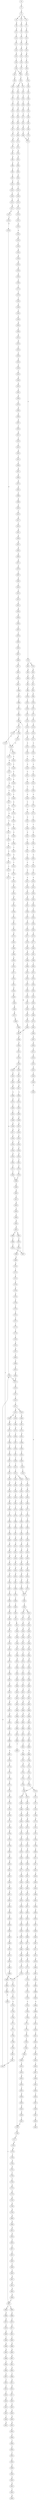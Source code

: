 strict digraph  {
	S0 -> S1 [ label = T ];
	S1 -> S2 [ label = C ];
	S2 -> S3 [ label = A ];
	S2 -> S4 [ label = G ];
	S2 -> S5 [ label = C ];
	S3 -> S6 [ label = A ];
	S4 -> S7 [ label = A ];
	S5 -> S8 [ label = A ];
	S6 -> S9 [ label = G ];
	S7 -> S10 [ label = G ];
	S8 -> S11 [ label = G ];
	S9 -> S12 [ label = C ];
	S10 -> S13 [ label = C ];
	S11 -> S14 [ label = C ];
	S12 -> S15 [ label = G ];
	S13 -> S16 [ label = G ];
	S14 -> S17 [ label = G ];
	S15 -> S18 [ label = A ];
	S16 -> S19 [ label = A ];
	S17 -> S20 [ label = A ];
	S18 -> S21 [ label = G ];
	S19 -> S22 [ label = G ];
	S20 -> S23 [ label = G ];
	S21 -> S24 [ label = T ];
	S22 -> S25 [ label = T ];
	S23 -> S26 [ label = T ];
	S24 -> S27 [ label = C ];
	S25 -> S28 [ label = C ];
	S26 -> S29 [ label = C ];
	S27 -> S30 [ label = C ];
	S28 -> S31 [ label = G ];
	S29 -> S30 [ label = C ];
	S29 -> S32 [ label = T ];
	S30 -> S33 [ label = C ];
	S31 -> S34 [ label = A ];
	S32 -> S35 [ label = C ];
	S33 -> S36 [ label = T ];
	S33 -> S37 [ label = G ];
	S34 -> S38 [ label = A ];
	S35 -> S39 [ label = G ];
	S36 -> S40 [ label = C ];
	S37 -> S41 [ label = C ];
	S38 -> S42 [ label = C ];
	S39 -> S43 [ label = T ];
	S40 -> S44 [ label = C ];
	S41 -> S45 [ label = C ];
	S42 -> S46 [ label = C ];
	S43 -> S47 [ label = C ];
	S44 -> S48 [ label = G ];
	S45 -> S49 [ label = T ];
	S46 -> S50 [ label = T ];
	S47 -> S51 [ label = T ];
	S48 -> S52 [ label = G ];
	S49 -> S53 [ label = G ];
	S50 -> S54 [ label = G ];
	S51 -> S55 [ label = G ];
	S52 -> S56 [ label = T ];
	S53 -> S57 [ label = T ];
	S54 -> S58 [ label = T ];
	S55 -> S59 [ label = T ];
	S56 -> S60 [ label = C ];
	S57 -> S61 [ label = C ];
	S58 -> S62 [ label = C ];
	S59 -> S63 [ label = T ];
	S60 -> S64 [ label = T ];
	S61 -> S65 [ label = G ];
	S62 -> S66 [ label = G ];
	S63 -> S67 [ label = C ];
	S64 -> S68 [ label = G ];
	S65 -> S69 [ label = C ];
	S66 -> S70 [ label = C ];
	S67 -> S71 [ label = C ];
	S68 -> S72 [ label = G ];
	S69 -> S73 [ label = G ];
	S70 -> S73 [ label = G ];
	S71 -> S74 [ label = G ];
	S72 -> S75 [ label = A ];
	S73 -> S76 [ label = C ];
	S74 -> S77 [ label = T ];
	S75 -> S78 [ label = G ];
	S76 -> S79 [ label = G ];
	S76 -> S80 [ label = A ];
	S77 -> S81 [ label = G ];
	S78 -> S82 [ label = G ];
	S79 -> S83 [ label = A ];
	S80 -> S84 [ label = A ];
	S81 -> S85 [ label = G ];
	S82 -> S86 [ label = G ];
	S83 -> S87 [ label = G ];
	S84 -> S88 [ label = C ];
	S85 -> S89 [ label = C ];
	S86 -> S90 [ label = T ];
	S87 -> S91 [ label = C ];
	S88 -> S92 [ label = C ];
	S89 -> S93 [ label = C ];
	S90 -> S94 [ label = G ];
	S91 -> S95 [ label = A ];
	S92 -> S96 [ label = C ];
	S93 -> S97 [ label = C ];
	S94 -> S98 [ label = T ];
	S95 -> S99 [ label = G ];
	S96 -> S100 [ label = G ];
	S97 -> S101 [ label = G ];
	S98 -> S102 [ label = T ];
	S99 -> S103 [ label = T ];
	S100 -> S104 [ label = T ];
	S101 -> S105 [ label = T ];
	S102 -> S106 [ label = C ];
	S103 -> S107 [ label = G ];
	S104 -> S108 [ label = A ];
	S105 -> S109 [ label = C ];
	S106 -> S110 [ label = C ];
	S107 -> S111 [ label = C ];
	S108 -> S112 [ label = C ];
	S109 -> S113 [ label = C ];
	S110 -> S114 [ label = A ];
	S111 -> S115 [ label = A ];
	S112 -> S116 [ label = A ];
	S113 -> S117 [ label = A ];
	S114 -> S118 [ label = G ];
	S115 -> S119 [ label = A ];
	S116 -> S120 [ label = G ];
	S117 -> S121 [ label = G ];
	S118 -> S122 [ label = C ];
	S119 -> S123 [ label = C ];
	S120 -> S124 [ label = C ];
	S121 -> S125 [ label = T ];
	S122 -> S126 [ label = A ];
	S123 -> S127 [ label = A ];
	S124 -> S128 [ label = A ];
	S125 -> S129 [ label = A ];
	S126 -> S130 [ label = G ];
	S127 -> S131 [ label = G ];
	S128 -> S132 [ label = G ];
	S129 -> S133 [ label = G ];
	S130 -> S134 [ label = A ];
	S131 -> S135 [ label = C ];
	S132 -> S136 [ label = G ];
	S133 -> S137 [ label = G ];
	S133 -> S138 [ label = C ];
	S134 -> S139 [ label = T ];
	S135 -> S140 [ label = T ];
	S136 -> S141 [ label = T ];
	S137 -> S142 [ label = G ];
	S138 -> S143 [ label = T ];
	S139 -> S144 [ label = A ];
	S140 -> S145 [ label = A ];
	S141 -> S146 [ label = G ];
	S142 -> S147 [ label = T ];
	S143 -> S148 [ label = C ];
	S144 -> S149 [ label = A ];
	S145 -> S150 [ label = C ];
	S146 -> S151 [ label = C ];
	S147 -> S152 [ label = C ];
	S148 -> S153 [ label = C ];
	S149 -> S154 [ label = A ];
	S150 -> S155 [ label = G ];
	S151 -> S156 [ label = A ];
	S152 -> S157 [ label = A ];
	S153 -> S158 [ label = A ];
	S154 -> S159 [ label = A ];
	S155 -> S160 [ label = A ];
	S156 -> S161 [ label = C ];
	S157 -> S162 [ label = C ];
	S158 -> S163 [ label = C ];
	S159 -> S164 [ label = A ];
	S160 -> S165 [ label = G ];
	S161 -> S166 [ label = G ];
	S162 -> S167 [ label = T ];
	S163 -> S168 [ label = C ];
	S164 -> S169 [ label = C ];
	S165 -> S170 [ label = A ];
	S166 -> S171 [ label = C ];
	S167 -> S172 [ label = C ];
	S168 -> S173 [ label = G ];
	S169 -> S174 [ label = T ];
	S170 -> S175 [ label = A ];
	S171 -> S176 [ label = G ];
	S172 -> S177 [ label = G ];
	S173 -> S178 [ label = G ];
	S174 -> S179 [ label = T ];
	S175 -> S180 [ label = C ];
	S176 -> S181 [ label = G ];
	S177 -> S182 [ label = C ];
	S178 -> S183 [ label = A ];
	S179 -> S184 [ label = T ];
	S180 -> S185 [ label = T ];
	S181 -> S186 [ label = T ];
	S182 -> S187 [ label = T ];
	S183 -> S188 [ label = C ];
	S184 -> S189 [ label = G ];
	S185 -> S190 [ label = G ];
	S186 -> S191 [ label = G ];
	S187 -> S192 [ label = T ];
	S188 -> S193 [ label = G ];
	S189 -> S194 [ label = C ];
	S190 -> S195 [ label = G ];
	S191 -> S196 [ label = C ];
	S192 -> S197 [ label = C ];
	S193 -> S198 [ label = T ];
	S194 -> S199 [ label = C ];
	S195 -> S200 [ label = C ];
	S196 -> S201 [ label = C ];
	S197 -> S202 [ label = A ];
	S198 -> S203 [ label = C ];
	S199 -> S204 [ label = G ];
	S200 -> S205 [ label = G ];
	S201 -> S206 [ label = G ];
	S202 -> S207 [ label = T ];
	S203 -> S208 [ label = G ];
	S204 -> S209 [ label = T ];
	S205 -> S210 [ label = C ];
	S206 -> S211 [ label = C ];
	S207 -> S212 [ label = C ];
	S208 -> S213 [ label = T ];
	S209 -> S214 [ label = A ];
	S210 -> S215 [ label = A ];
	S211 -> S216 [ label = A ];
	S212 -> S217 [ label = C ];
	S213 -> S218 [ label = G ];
	S214 -> S219 [ label = G ];
	S215 -> S220 [ label = G ];
	S216 -> S221 [ label = A ];
	S217 -> S222 [ label = A ];
	S218 -> S223 [ label = A ];
	S219 -> S224 [ label = C ];
	S220 -> S225 [ label = C ];
	S221 -> S226 [ label = C ];
	S222 -> S227 [ label = G ];
	S223 -> S228 [ label = C ];
	S224 -> S229 [ label = C ];
	S225 -> S230 [ label = G ];
	S226 -> S231 [ label = C ];
	S227 -> S232 [ label = A ];
	S228 -> S233 [ label = C ];
	S229 -> S234 [ label = G ];
	S230 -> S235 [ label = G ];
	S231 -> S236 [ label = A ];
	S232 -> S237 [ label = A ];
	S233 -> S238 [ label = G ];
	S234 -> S239 [ label = G ];
	S235 -> S240 [ label = G ];
	S236 -> S241 [ label = G ];
	S237 -> S242 [ label = C ];
	S238 -> S243 [ label = G ];
	S239 -> S244 [ label = T ];
	S240 -> S245 [ label = T ];
	S241 -> S246 [ label = T ];
	S242 -> S247 [ label = C ];
	S243 -> S248 [ label = T ];
	S244 -> S249 [ label = G ];
	S245 -> S250 [ label = G ];
	S246 -> S251 [ label = C ];
	S247 -> S252 [ label = A ];
	S247 -> S253 [ label = G ];
	S248 -> S254 [ label = C ];
	S249 -> S255 [ label = A ];
	S250 -> S256 [ label = C ];
	S251 -> S257 [ label = G ];
	S252 -> S258 [ label = G ];
	S252 -> S259 [ label = C ];
	S253 -> S260 [ label = G ];
	S254 -> S261 [ label = G ];
	S255 -> S262 [ label = C ];
	S256 -> S263 [ label = C ];
	S257 -> S264 [ label = C ];
	S258 -> S265 [ label = A ];
	S259 -> S266 [ label = C ];
	S260 -> S267 [ label = A ];
	S261 -> S268 [ label = C ];
	S262 -> S269 [ label = G ];
	S263 -> S270 [ label = G ];
	S264 -> S271 [ label = G ];
	S265 -> S272 [ label = C ];
	S266 -> S273 [ label = A ];
	S267 -> S274 [ label = C ];
	S268 -> S275 [ label = G ];
	S269 -> S276 [ label = T ];
	S270 -> S277 [ label = C ];
	S271 -> S278 [ label = C ];
	S272 -> S279 [ label = T ];
	S273 -> S280 [ label = C ];
	S274 -> S281 [ label = G ];
	S275 -> S282 [ label = T ];
	S276 -> S283 [ label = G ];
	S277 -> S284 [ label = C ];
	S278 -> S285 [ label = A ];
	S279 -> S286 [ label = C ];
	S280 -> S287 [ label = C ];
	S281 -> S288 [ label = C ];
	S282 -> S289 [ label = A ];
	S283 -> S290 [ label = G ];
	S284 -> S291 [ label = G ];
	S285 -> S292 [ label = G ];
	S286 -> S293 [ label = C ];
	S287 -> S294 [ label = C ];
	S288 -> S295 [ label = C ];
	S289 -> S296 [ label = G ];
	S290 -> S297 [ label = G ];
	S291 -> S298 [ label = G ];
	S292 -> S299 [ label = C ];
	S293 -> S300 [ label = C ];
	S294 -> S301 [ label = C ];
	S295 -> S302 [ label = C ];
	S296 -> S303 [ label = C ];
	S297 -> S304 [ label = T ];
	S298 -> S305 [ label = T ];
	S299 -> S306 [ label = C ];
	S300 -> S307 [ label = A ];
	S301 -> S308 [ label = T ];
	S302 -> S309 [ label = A ];
	S303 -> S310 [ label = C ];
	S304 -> S311 [ label = A ];
	S305 -> S312 [ label = G ];
	S306 -> S313 [ label = G ];
	S307 -> S314 [ label = T ];
	S308 -> S315 [ label = T ];
	S309 -> S316 [ label = T ];
	S310 -> S317 [ label = G ];
	S311 -> S318 [ label = C ];
	S312 -> S319 [ label = G ];
	S313 -> S320 [ label = G ];
	S314 -> S321 [ label = C ];
	S315 -> S322 [ label = C ];
	S316 -> S323 [ label = C ];
	S317 -> S324 [ label = C ];
	S318 -> S325 [ label = T ];
	S319 -> S326 [ label = T ];
	S320 -> S327 [ label = T ];
	S321 -> S328 [ label = T ];
	S322 -> S329 [ label = C ];
	S322 -> S330 [ label = G ];
	S323 -> S331 [ label = G ];
	S324 -> S332 [ label = T ];
	S325 -> S333 [ label = A ];
	S326 -> S334 [ label = G ];
	S327 -> S335 [ label = G ];
	S328 -> S336 [ label = G ];
	S329 -> S337 [ label = T ];
	S330 -> S338 [ label = A ];
	S331 -> S339 [ label = T ];
	S332 -> S340 [ label = G ];
	S333 -> S341 [ label = T ];
	S334 -> S342 [ label = G ];
	S335 -> S343 [ label = G ];
	S336 -> S344 [ label = C ];
	S337 -> S345 [ label = G ];
	S338 -> S346 [ label = T ];
	S339 -> S347 [ label = C ];
	S340 -> S348 [ label = G ];
	S341 -> S349 [ label = T ];
	S342 -> S350 [ label = A ];
	S343 -> S351 [ label = A ];
	S344 -> S352 [ label = C ];
	S345 -> S353 [ label = T ];
	S346 -> S354 [ label = C ];
	S347 -> S355 [ label = C ];
	S348 -> S356 [ label = A ];
	S349 -> S357 [ label = G ];
	S350 -> S358 [ label = A ];
	S351 -> S359 [ label = A ];
	S352 -> S360 [ label = A ];
	S353 -> S361 [ label = C ];
	S354 -> S362 [ label = G ];
	S355 -> S363 [ label = T ];
	S356 -> S364 [ label = A ];
	S357 -> S365 [ label = G ];
	S358 -> S366 [ label = C ];
	S359 -> S367 [ label = G ];
	S360 -> S368 [ label = G ];
	S361 -> S369 [ label = C ];
	S362 -> S370 [ label = T ];
	S363 -> S371 [ label = C ];
	S364 -> S372 [ label = G ];
	S365 -> S373 [ label = A ];
	S366 -> S374 [ label = C ];
	S367 -> S375 [ label = A ];
	S368 -> S376 [ label = T ];
	S369 -> S377 [ label = T ];
	S370 -> S378 [ label = T ];
	S371 -> S379 [ label = T ];
	S372 -> S380 [ label = A ];
	S373 -> S381 [ label = A ];
	S374 -> S382 [ label = T ];
	S375 -> S383 [ label = A ];
	S376 -> S384 [ label = C ];
	S377 -> S385 [ label = T ];
	S378 -> S386 [ label = T ];
	S379 -> S387 [ label = T ];
	S380 -> S388 [ label = A ];
	S381 -> S389 [ label = C ];
	S382 -> S390 [ label = C ];
	S383 -> S391 [ label = C ];
	S384 -> S392 [ label = G ];
	S385 -> S393 [ label = G ];
	S386 -> S394 [ label = G ];
	S387 -> S395 [ label = C ];
	S388 -> S391 [ label = C ];
	S389 -> S396 [ label = G ];
	S390 -> S397 [ label = G ];
	S391 -> S398 [ label = G ];
	S392 -> S399 [ label = T ];
	S393 -> S400 [ label = T ];
	S394 -> S401 [ label = T ];
	S395 -> S402 [ label = T ];
	S396 -> S403 [ label = G ];
	S397 -> S404 [ label = G ];
	S398 -> S405 [ label = G ];
	S399 -> S406 [ label = A ];
	S400 -> S407 [ label = A ];
	S401 -> S408 [ label = A ];
	S402 -> S409 [ label = C ];
	S403 -> S410 [ label = T ];
	S404 -> S411 [ label = C ];
	S405 -> S412 [ label = C ];
	S406 -> S413 [ label = A ];
	S407 -> S414 [ label = G ];
	S408 -> S415 [ label = G ];
	S409 -> S416 [ label = G ];
	S410 -> S417 [ label = A ];
	S411 -> S418 [ label = A ];
	S412 -> S419 [ label = A ];
	S413 -> S420 [ label = G ];
	S414 -> S421 [ label = G ];
	S415 -> S422 [ label = G ];
	S416 -> S423 [ label = G ];
	S417 -> S424 [ label = C ];
	S418 -> S425 [ label = C ];
	S419 -> S426 [ label = C ];
	S420 -> S427 [ label = A ];
	S421 -> S428 [ label = A ];
	S422 -> S429 [ label = A ];
	S423 -> S430 [ label = A ];
	S424 -> S431 [ label = G ];
	S425 -> S432 [ label = G ];
	S426 -> S433 [ label = C ];
	S426 -> S434 [ label = T ];
	S427 -> S435 [ label = C ];
	S428 -> S436 [ label = G ];
	S429 -> S437 [ label = A ];
	S430 -> S438 [ label = G ];
	S431 -> S439 [ label = A ];
	S432 -> S440 [ label = C ];
	S433 -> S441 [ label = G ];
	S434 -> S442 [ label = G ];
	S435 -> S443 [ label = G ];
	S436 -> S444 [ label = A ];
	S437 -> S445 [ label = A ];
	S438 -> S446 [ label = A ];
	S439 -> S447 [ label = A ];
	S440 -> S448 [ label = G ];
	S441 -> S449 [ label = G ];
	S442 -> S450 [ label = G ];
	S443 -> S451 [ label = G ];
	S444 -> S452 [ label = G ];
	S445 -> S453 [ label = G ];
	S446 -> S454 [ label = G ];
	S447 -> S455 [ label = G ];
	S448 -> S456 [ label = C ];
	S449 -> S457 [ label = G ];
	S450 -> S458 [ label = G ];
	S451 -> S459 [ label = C ];
	S452 -> S460 [ label = G ];
	S453 -> S461 [ label = G ];
	S454 -> S462 [ label = G ];
	S455 -> S463 [ label = A ];
	S456 -> S464 [ label = G ];
	S457 -> S465 [ label = A ];
	S458 -> S466 [ label = A ];
	S459 -> S467 [ label = T ];
	S460 -> S468 [ label = T ];
	S461 -> S469 [ label = T ];
	S462 -> S470 [ label = T ];
	S463 -> S471 [ label = A ];
	S464 -> S472 [ label = C ];
	S464 -> S473 [ label = G ];
	S465 -> S474 [ label = A ];
	S466 -> S475 [ label = A ];
	S467 -> S476 [ label = C ];
	S468 -> S477 [ label = C ];
	S469 -> S478 [ label = C ];
	S470 -> S477 [ label = C ];
	S471 -> S479 [ label = G ];
	S472 -> S480 [ label = G ];
	S473 -> S481 [ label = C ];
	S474 -> S482 [ label = T ];
	S475 -> S483 [ label = C ];
	S476 -> S484 [ label = T ];
	S477 -> S485 [ label = C ];
	S478 -> S486 [ label = C ];
	S479 -> S487 [ label = T ];
	S480 -> S488 [ label = T ];
	S481 -> S489 [ label = T ];
	S482 -> S490 [ label = T ];
	S483 -> S491 [ label = T ];
	S484 -> S492 [ label = C ];
	S485 -> S493 [ label = C ];
	S486 -> S494 [ label = C ];
	S487 -> S495 [ label = G ];
	S488 -> S496 [ label = C ];
	S489 -> S497 [ label = G ];
	S490 -> S498 [ label = G ];
	S491 -> S499 [ label = G ];
	S492 -> S500 [ label = G ];
	S493 -> S501 [ label = A ];
	S493 -> S502 [ label = G ];
	S494 -> S503 [ label = G ];
	S495 -> S504 [ label = T ];
	S496 -> S505 [ label = G ];
	S497 -> S506 [ label = G ];
	S498 -> S507 [ label = A ];
	S499 -> S508 [ label = G ];
	S500 -> S509 [ label = A ];
	S501 -> S510 [ label = G ];
	S502 -> S511 [ label = G ];
	S503 -> S512 [ label = A ];
	S504 -> S513 [ label = C ];
	S505 -> S514 [ label = A ];
	S506 -> S515 [ label = A ];
	S507 -> S516 [ label = A ];
	S508 -> S517 [ label = A ];
	S509 -> S518 [ label = A ];
	S510 -> S519 [ label = A ];
	S511 -> S520 [ label = A ];
	S512 -> S521 [ label = A ];
	S513 -> S522 [ label = C ];
	S514 -> S523 [ label = C ];
	S515 -> S524 [ label = A ];
	S516 -> S525 [ label = C ];
	S517 -> S526 [ label = C ];
	S518 -> S527 [ label = G ];
	S519 -> S528 [ label = G ];
	S520 -> S529 [ label = G ];
	S521 -> S530 [ label = G ];
	S522 -> S531 [ label = T ];
	S523 -> S532 [ label = G ];
	S524 -> S533 [ label = T ];
	S525 -> S534 [ label = C ];
	S526 -> S535 [ label = C ];
	S527 -> S536 [ label = T ];
	S528 -> S537 [ label = C ];
	S529 -> S538 [ label = G ];
	S530 -> S539 [ label = T ];
	S531 -> S540 [ label = G ];
	S532 -> S541 [ label = C ];
	S533 -> S542 [ label = G ];
	S534 -> S543 [ label = C ];
	S535 -> S544 [ label = C ];
	S536 -> S545 [ label = C ];
	S537 -> S546 [ label = C ];
	S538 -> S547 [ label = C ];
	S539 -> S548 [ label = C ];
	S540 -> S549 [ label = G ];
	S541 -> S550 [ label = G ];
	S542 -> S551 [ label = G ];
	S543 -> S552 [ label = G ];
	S544 -> S553 [ label = G ];
	S545 -> S554 [ label = G ];
	S546 -> S555 [ label = A ];
	S547 -> S556 [ label = G ];
	S548 -> S557 [ label = G ];
	S549 -> S558 [ label = C ];
	S550 -> S559 [ label = C ];
	S551 -> S560 [ label = G ];
	S552 -> S561 [ label = T ];
	S553 -> S562 [ label = T ];
	S554 -> S563 [ label = C ];
	S555 -> S564 [ label = C ];
	S556 -> S565 [ label = T ];
	S557 -> S566 [ label = A ];
	S558 -> S567 [ label = C ];
	S559 -> S568 [ label = C ];
	S560 -> S569 [ label = G ];
	S561 -> S570 [ label = C ];
	S562 -> S571 [ label = C ];
	S563 -> S572 [ label = G ];
	S564 -> S573 [ label = G ];
	S565 -> S574 [ label = G ];
	S566 -> S575 [ label = G ];
	S567 -> S576 [ label = T ];
	S568 -> S577 [ label = T ];
	S569 -> S578 [ label = T ];
	S570 -> S579 [ label = T ];
	S571 -> S580 [ label = T ];
	S572 -> S581 [ label = G ];
	S573 -> S582 [ label = G ];
	S574 -> S583 [ label = G ];
	S575 -> S584 [ label = G ];
	S576 -> S585 [ label = G ];
	S577 -> S586 [ label = C ];
	S578 -> S587 [ label = C ];
	S579 -> S588 [ label = C ];
	S580 -> S588 [ label = C ];
	S581 -> S589 [ label = C ];
	S582 -> S590 [ label = T ];
	S583 -> S591 [ label = T ];
	S584 -> S592 [ label = T ];
	S585 -> S593 [ label = G ];
	S586 -> S594 [ label = G ];
	S587 -> S595 [ label = C ];
	S588 -> S596 [ label = G ];
	S589 -> S597 [ label = T ];
	S590 -> S598 [ label = T ];
	S591 -> S599 [ label = A ];
	S592 -> S600 [ label = A ];
	S593 -> S601 [ label = G ];
	S594 -> S602 [ label = G ];
	S595 -> S603 [ label = G ];
	S596 -> S604 [ label = G ];
	S597 -> S605 [ label = A ];
	S598 -> S606 [ label = A ];
	S599 -> S607 [ label = T ];
	S600 -> S608 [ label = T ];
	S601 -> S609 [ label = T ];
	S602 -> S610 [ label = G ];
	S603 -> S611 [ label = C ];
	S604 -> S612 [ label = C ];
	S605 -> S613 [ label = T ];
	S606 -> S614 [ label = C ];
	S607 -> S615 [ label = G ];
	S608 -> S616 [ label = A ];
	S609 -> S617 [ label = C ];
	S610 -> S618 [ label = C ];
	S611 -> S619 [ label = C ];
	S612 -> S620 [ label = A ];
	S613 -> S621 [ label = A ];
	S614 -> S622 [ label = T ];
	S615 -> S623 [ label = A ];
	S616 -> S624 [ label = A ];
	S617 -> S625 [ label = C ];
	S618 -> S626 [ label = T ];
	S619 -> S627 [ label = G ];
	S620 -> S628 [ label = C ];
	S621 -> S629 [ label = G ];
	S622 -> S630 [ label = G ];
	S623 -> S631 [ label = G ];
	S624 -> S632 [ label = G ];
	S625 -> S633 [ label = C ];
	S626 -> S634 [ label = C ];
	S627 -> S635 [ label = G ];
	S628 -> S636 [ label = C ];
	S629 -> S637 [ label = T ];
	S630 -> S638 [ label = C ];
	S631 -> S639 [ label = C ];
	S632 -> S640 [ label = T ];
	S633 -> S641 [ label = G ];
	S634 -> S642 [ label = A ];
	S635 -> S643 [ label = A ];
	S636 -> S644 [ label = G ];
	S637 -> S645 [ label = A ];
	S638 -> S646 [ label = A ];
	S639 -> S647 [ label = G ];
	S640 -> S648 [ label = C ];
	S641 -> S649 [ label = A ];
	S642 -> S650 [ label = C ];
	S643 -> S651 [ label = A ];
	S644 -> S652 [ label = A ];
	S645 -> S653 [ label = G ];
	S646 -> S654 [ label = G ];
	S647 -> S655 [ label = G ];
	S648 -> S656 [ label = G ];
	S649 -> S657 [ label = G ];
	S650 -> S658 [ label = G ];
	S651 -> S659 [ label = C ];
	S652 -> S660 [ label = G ];
	S652 -> S661 [ label = A ];
	S653 -> S662 [ label = C ];
	S654 -> S663 [ label = A ];
	S655 -> S664 [ label = T ];
	S656 -> S665 [ label = T ];
	S657 -> S666 [ label = T ];
	S658 -> S667 [ label = T ];
	S659 -> S668 [ label = T ];
	S660 -> S669 [ label = T ];
	S661 -> S670 [ label = T ];
	S662 -> S671 [ label = C ];
	S663 -> S672 [ label = C ];
	S664 -> S673 [ label = C ];
	S665 -> S674 [ label = G ];
	S666 -> S675 [ label = C ];
	S667 -> S676 [ label = C ];
	S668 -> S677 [ label = G ];
	S669 -> S678 [ label = C ];
	S670 -> S679 [ label = G ];
	S671 -> S680 [ label = G ];
	S672 -> S681 [ label = G ];
	S673 -> S682 [ label = G ];
	S674 -> S683 [ label = G ];
	S675 -> S684 [ label = C ];
	S676 -> S685 [ label = C ];
	S677 -> S686 [ label = C ];
	S678 -> S687 [ label = C ];
	S679 -> S688 [ label = T ];
	S680 -> S689 [ label = A ];
	S681 -> S690 [ label = G ];
	S682 -> S691 [ label = C ];
	S683 -> S692 [ label = T ];
	S684 -> S693 [ label = A ];
	S685 -> S694 [ label = A ];
	S686 -> S695 [ label = A ];
	S687 -> S693 [ label = A ];
	S688 -> S696 [ label = A ];
	S689 -> S697 [ label = A ];
	S690 -> S698 [ label = A ];
	S691 -> S699 [ label = A ];
	S692 -> S700 [ label = A ];
	S693 -> S701 [ label = G ];
	S694 -> S702 [ label = G ];
	S695 -> S703 [ label = A ];
	S696 -> S704 [ label = G ];
	S697 -> S705 [ label = A ];
	S698 -> S706 [ label = C ];
	S699 -> S707 [ label = C ];
	S700 -> S708 [ label = C ];
	S701 -> S709 [ label = T ];
	S701 -> S710 [ label = C ];
	S702 -> S711 [ label = C ];
	S703 -> S712 [ label = C ];
	S704 -> S713 [ label = T ];
	S705 -> S714 [ label = C ];
	S706 -> S715 [ label = A ];
	S707 -> S716 [ label = G ];
	S708 -> S717 [ label = C ];
	S709 -> S718 [ label = A ];
	S710 -> S719 [ label = T ];
	S711 -> S720 [ label = T ];
	S712 -> S721 [ label = C ];
	S713 -> S722 [ label = T ];
	S714 -> S723 [ label = C ];
	S715 -> S724 [ label = C ];
	S716 -> S725 [ label = C ];
	S717 -> S726 [ label = G ];
	S718 -> S133 [ label = G ];
	S719 -> S727 [ label = T ];
	S720 -> S727 [ label = T ];
	S721 -> S728 [ label = A ];
	S722 -> S729 [ label = T ];
	S723 -> S730 [ label = C ];
	S724 -> S731 [ label = A ];
	S725 -> S732 [ label = G ];
	S726 -> S733 [ label = G ];
	S727 -> S734 [ label = C ];
	S728 -> S735 [ label = G ];
	S729 -> S736 [ label = C ];
	S730 -> S737 [ label = C ];
	S731 -> S738 [ label = C ];
	S732 -> S739 [ label = C ];
	S733 -> S740 [ label = T ];
	S734 -> S741 [ label = A ];
	S735 -> S742 [ label = A ];
	S736 -> S743 [ label = A ];
	S737 -> S744 [ label = G ];
	S738 -> S745 [ label = C ];
	S739 -> S464 [ label = G ];
	S740 -> S746 [ label = G ];
	S741 -> S747 [ label = C ];
	S742 -> S748 [ label = A ];
	S743 -> S749 [ label = C ];
	S744 -> S750 [ label = A ];
	S745 -> S751 [ label = T ];
	S746 -> S752 [ label = G ];
	S747 -> S753 [ label = G ];
	S748 -> S754 [ label = C ];
	S749 -> S755 [ label = T ];
	S750 -> S756 [ label = C ];
	S751 -> S757 [ label = C ];
	S752 -> S758 [ label = T ];
	S753 -> S759 [ label = C ];
	S754 -> S760 [ label = A ];
	S755 -> S761 [ label = C ];
	S756 -> S762 [ label = T ];
	S757 -> S763 [ label = T ];
	S758 -> S764 [ label = T ];
	S759 -> S765 [ label = C ];
	S760 -> S766 [ label = G ];
	S761 -> S767 [ label = C ];
	S762 -> S768 [ label = A ];
	S763 -> S769 [ label = A ];
	S764 -> S770 [ label = A ];
	S765 -> S771 [ label = C ];
	S766 -> S772 [ label = C ];
	S767 -> S773 [ label = T ];
	S768 -> S774 [ label = G ];
	S769 -> S775 [ label = G ];
	S770 -> S776 [ label = G ];
	S771 -> S777 [ label = T ];
	S772 -> S778 [ label = C ];
	S773 -> S779 [ label = T ];
	S774 -> S780 [ label = A ];
	S775 -> S781 [ label = A ];
	S776 -> S782 [ label = A ];
	S777 -> S783 [ label = T ];
	S778 -> S784 [ label = G ];
	S779 -> S785 [ label = T ];
	S780 -> S786 [ label = A ];
	S781 -> S787 [ label = A ];
	S782 -> S788 [ label = A ];
	S783 -> S789 [ label = C ];
	S784 -> S790 [ label = T ];
	S785 -> S791 [ label = C ];
	S786 -> S792 [ label = T ];
	S787 -> S793 [ label = C ];
	S788 -> S794 [ label = G ];
	S789 -> S795 [ label = A ];
	S790 -> S796 [ label = C ];
	S791 -> S797 [ label = A ];
	S792 -> S798 [ label = C ];
	S793 -> S799 [ label = G ];
	S794 -> S800 [ label = G ];
	S795 -> S801 [ label = T ];
	S796 -> S802 [ label = C ];
	S797 -> S803 [ label = T ];
	S798 -> S804 [ label = G ];
	S799 -> S805 [ label = A ];
	S800 -> S806 [ label = G ];
	S801 -> S807 [ label = C ];
	S802 -> S808 [ label = T ];
	S803 -> S809 [ label = C ];
	S804 -> S810 [ label = G ];
	S805 -> S811 [ label = G ];
	S806 -> S812 [ label = G ];
	S807 -> S813 [ label = C ];
	S808 -> S814 [ label = C ];
	S809 -> S815 [ label = C ];
	S810 -> S816 [ label = G ];
	S811 -> S817 [ label = G ];
	S812 -> S818 [ label = G ];
	S813 -> S222 [ label = A ];
	S814 -> S819 [ label = T ];
	S815 -> S820 [ label = A ];
	S816 -> S821 [ label = T ];
	S817 -> S822 [ label = T ];
	S818 -> S823 [ label = T ];
	S819 -> S824 [ label = G ];
	S820 -> S227 [ label = G ];
	S821 -> S825 [ label = A ];
	S822 -> S826 [ label = G ];
	S823 -> S827 [ label = C ];
	S824 -> S828 [ label = T ];
	S825 -> S829 [ label = T ];
	S826 -> S830 [ label = T ];
	S827 -> S831 [ label = C ];
	S828 -> S832 [ label = C ];
	S829 -> S833 [ label = C ];
	S830 -> S834 [ label = C ];
	S831 -> S835 [ label = G ];
	S832 -> S836 [ label = G ];
	S833 -> S837 [ label = C ];
	S834 -> S838 [ label = C ];
	S835 -> S839 [ label = T ];
	S836 -> S840 [ label = T ];
	S837 -> S841 [ label = C ];
	S838 -> S842 [ label = C ];
	S839 -> S843 [ label = C ];
	S840 -> S844 [ label = G ];
	S841 -> S845 [ label = G ];
	S842 -> S846 [ label = T ];
	S843 -> S847 [ label = G ];
	S844 -> S848 [ label = G ];
	S845 -> S849 [ label = A ];
	S846 -> S850 [ label = G ];
	S847 -> S851 [ label = G ];
	S848 -> S852 [ label = T ];
	S849 -> S853 [ label = A ];
	S850 -> S854 [ label = T ];
	S851 -> S855 [ label = A ];
	S852 -> S700 [ label = A ];
	S853 -> S856 [ label = A ];
	S854 -> S857 [ label = C ];
	S855 -> S858 [ label = A ];
	S856 -> S859 [ label = G ];
	S857 -> S860 [ label = C ];
	S858 -> S861 [ label = C ];
	S859 -> S862 [ label = T ];
	S860 -> S863 [ label = T ];
	S861 -> S864 [ label = A ];
	S861 -> S865 [ label = T ];
	S862 -> S866 [ label = G ];
	S863 -> S867 [ label = A ];
	S864 -> S868 [ label = G ];
	S865 -> S869 [ label = A ];
	S866 -> S870 [ label = T ];
	S867 -> S871 [ label = C ];
	S868 -> S872 [ label = G ];
	S869 -> S873 [ label = C ];
	S870 -> S874 [ label = C ];
	S871 -> S875 [ label = T ];
	S872 -> S876 [ label = A ];
	S873 -> S877 [ label = A ];
	S874 -> S878 [ label = G ];
	S875 -> S879 [ label = A ];
	S876 -> S880 [ label = A ];
	S877 -> S881 [ label = A ];
	S878 -> S882 [ label = T ];
	S879 -> S883 [ label = C ];
	S880 -> S884 [ label = T ];
	S881 -> S885 [ label = C ];
	S882 -> S886 [ label = C ];
	S883 -> S887 [ label = C ];
	S884 -> S888 [ label = A ];
	S885 -> S889 [ label = G ];
	S886 -> S890 [ label = G ];
	S887 -> S891 [ label = A ];
	S888 -> S892 [ label = G ];
	S889 -> S893 [ label = A ];
	S890 -> S894 [ label = G ];
	S891 -> S895 [ label = G ];
	S892 -> S896 [ label = T ];
	S893 -> S897 [ label = A ];
	S894 -> S898 [ label = A ];
	S895 -> S899 [ label = G ];
	S896 -> S900 [ label = C ];
	S897 -> S901 [ label = A ];
	S898 -> S902 [ label = A ];
	S899 -> S903 [ label = A ];
	S900 -> S904 [ label = T ];
	S901 -> S905 [ label = A ];
	S902 -> S861 [ label = C ];
	S903 -> S906 [ label = G ];
	S904 -> S907 [ label = C ];
	S905 -> S908 [ label = C ];
	S906 -> S909 [ label = A ];
	S907 -> S910 [ label = T ];
	S908 -> S911 [ label = A ];
	S909 -> S912 [ label = G ];
	S910 -> S913 [ label = C ];
	S911 -> S914 [ label = G ];
	S912 -> S915 [ label = T ];
	S913 -> S916 [ label = T ];
	S914 -> S917 [ label = A ];
	S915 -> S918 [ label = C ];
	S916 -> S919 [ label = G ];
	S917 -> S920 [ label = A ];
	S918 -> S921 [ label = A ];
	S919 -> S922 [ label = A ];
	S920 -> S923 [ label = G ];
	S921 -> S924 [ label = G ];
	S922 -> S925 [ label = G ];
	S923 -> S926 [ label = G ];
	S924 -> S927 [ label = G ];
	S925 -> S928 [ label = T ];
	S926 -> S929 [ label = G ];
	S927 -> S930 [ label = A ];
	S928 -> S931 [ label = A ];
	S929 -> S932 [ label = G ];
	S930 -> S933 [ label = C ];
	S932 -> S934 [ label = T ];
	S933 -> S935 [ label = C ];
	S934 -> S936 [ label = C ];
	S935 -> S937 [ label = A ];
	S936 -> S938 [ label = T ];
	S937 -> S939 [ label = G ];
	S938 -> S940 [ label = C ];
	S939 -> S941 [ label = T ];
	S940 -> S942 [ label = T ];
	S941 -> S943 [ label = C ];
	S942 -> S944 [ label = C ];
	S943 -> S945 [ label = T ];
	S944 -> S946 [ label = G ];
	S945 -> S947 [ label = C ];
	S946 -> S948 [ label = T ];
	S947 -> S949 [ label = T ];
	S948 -> S950 [ label = G ];
	S949 -> S951 [ label = G ];
	S950 -> S952 [ label = G ];
	S951 -> S953 [ label = T ];
	S952 -> S954 [ label = T ];
	S953 -> S955 [ label = A ];
	S954 -> S956 [ label = A ];
}
